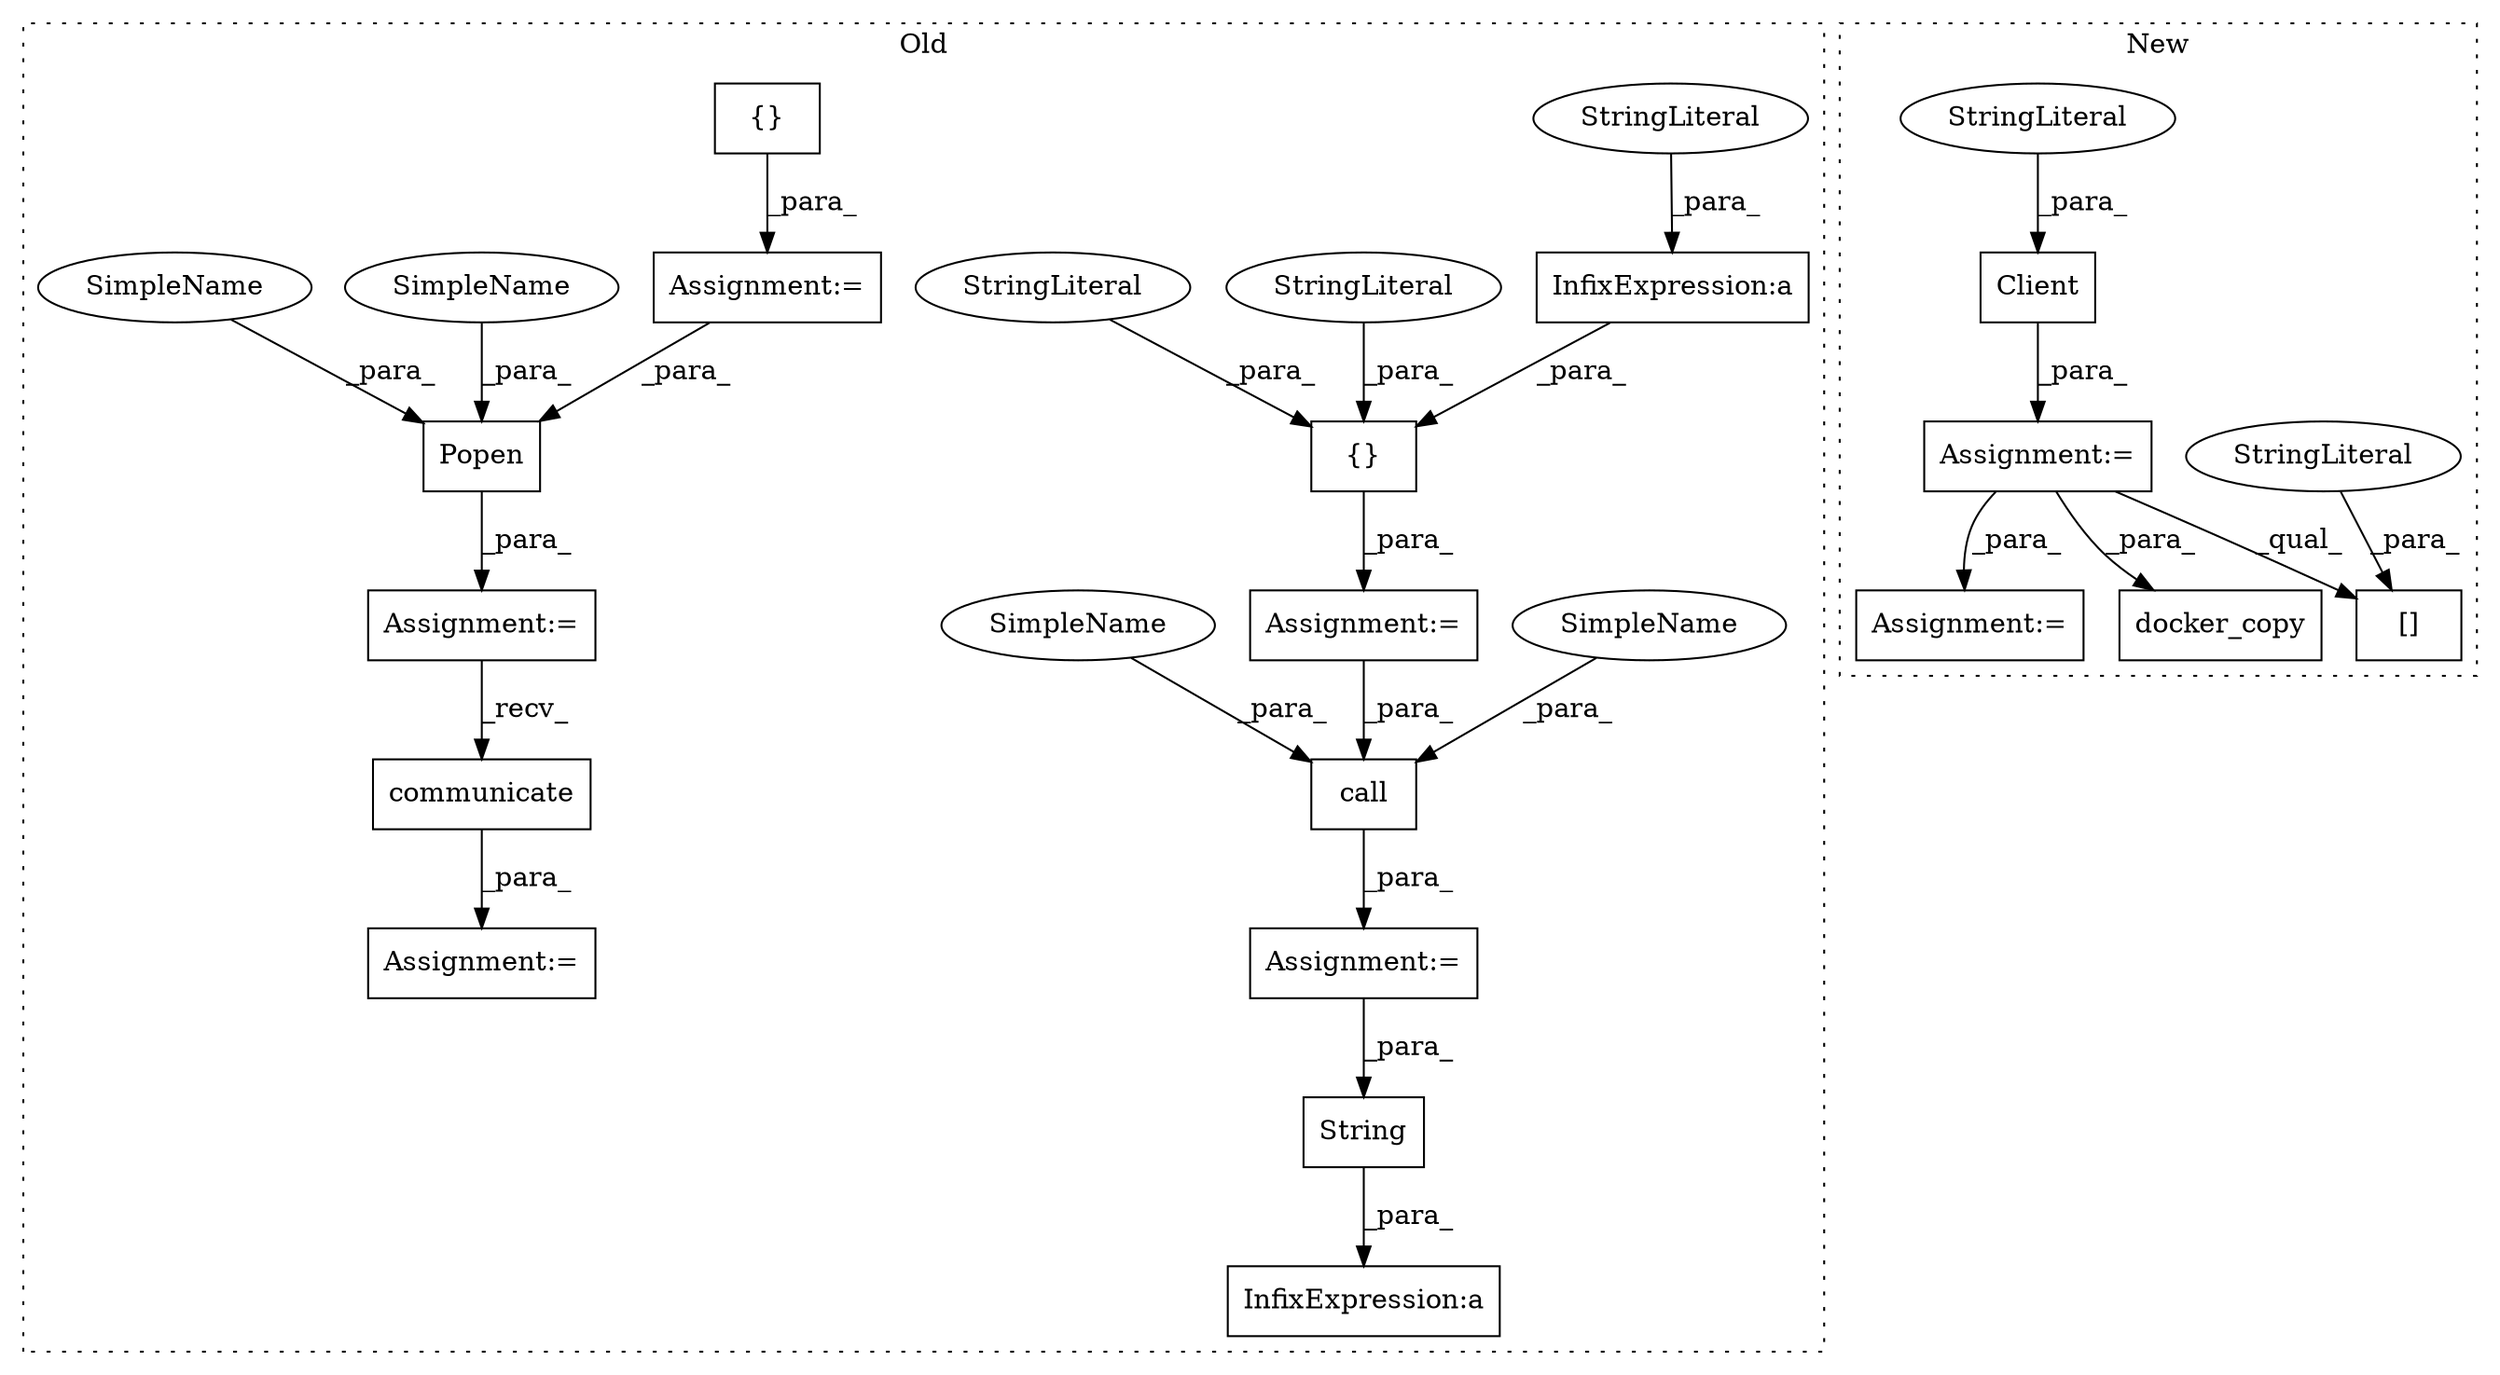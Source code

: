 digraph G {
subgraph cluster0 {
1 [label="Popen" a="32" s="10402,10421" l="6,1" shape="box"];
3 [label="Assignment:=" a="7" s="10401" l="1" shape="box"];
4 [label="communicate" a="32" s="10472" l="13" shape="box"];
6 [label="Assignment:=" a="7" s="10462" l="2" shape="box"];
10 [label="{}" a="4" s="10059,10385" l="1,1" shape="box"];
11 [label="Assignment:=" a="7" s="10046" l="1" shape="box"];
14 [label="call" a="32" s="10762,10780" l="5,1" shape="box"];
15 [label="String" a="32" s="10889,10907" l="7,1" shape="box"];
16 [label="InfixExpression:a" a="27" s="10886" l="3" shape="box"];
17 [label="InfixExpression:a" a="27" s="10675" l="10" shape="box"];
18 [label="{}" a="4" s="10630,10741" l="1,1" shape="box"];
19 [label="StringLiteral" a="45" s="10646" l="29" shape="ellipse"];
20 [label="StringLiteral" a="45" s="10640" l="4" shape="ellipse"];
21 [label="StringLiteral" a="45" s="10631" l="8" shape="ellipse"];
22 [label="Assignment:=" a="7" s="10617" l="1" shape="box"];
23 [label="Assignment:=" a="7" s="10761" l="1" shape="box"];
24 [label="SimpleName" a="42" s="10412" l="4" shape="ellipse"];
25 [label="SimpleName" a="42" s="10776" l="4" shape="ellipse"];
26 [label="SimpleName" a="42" s="10417" l="4" shape="ellipse"];
27 [label="SimpleName" a="42" s="10771" l="4" shape="ellipse"];
label = "Old";
style="dotted";
}
subgraph cluster1 {
2 [label="[]" a="2" s="9939,10009" l="66,1" shape="box"];
5 [label="Assignment:=" a="7" s="9851" l="1" shape="box"];
7 [label="StringLiteral" a="45" s="10005" l="4" shape="ellipse"];
8 [label="Assignment:=" a="7" s="10166" l="1" shape="box"];
9 [label="Client" a="32" s="9852,9887" l="7,1" shape="box"];
12 [label="StringLiteral" a="45" s="9859" l="28" shape="ellipse"];
13 [label="docker_copy" a="32" s="10347,10385" l="12,1" shape="box"];
label = "New";
style="dotted";
}
1 -> 3 [label="_para_"];
3 -> 4 [label="_recv_"];
4 -> 6 [label="_para_"];
5 -> 13 [label="_para_"];
5 -> 8 [label="_para_"];
5 -> 2 [label="_qual_"];
7 -> 2 [label="_para_"];
9 -> 5 [label="_para_"];
10 -> 11 [label="_para_"];
11 -> 1 [label="_para_"];
12 -> 9 [label="_para_"];
14 -> 23 [label="_para_"];
15 -> 16 [label="_para_"];
17 -> 18 [label="_para_"];
18 -> 22 [label="_para_"];
19 -> 17 [label="_para_"];
20 -> 18 [label="_para_"];
21 -> 18 [label="_para_"];
22 -> 14 [label="_para_"];
23 -> 15 [label="_para_"];
24 -> 1 [label="_para_"];
25 -> 14 [label="_para_"];
26 -> 1 [label="_para_"];
27 -> 14 [label="_para_"];
}